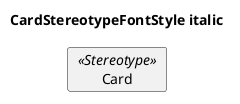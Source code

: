 @startuml
'!include ../../../plantuml-styles/plantuml-ae-skinparam-ex.iuml

skinparam CardStereotypeFontStyle italic

title CardStereotypeFontStyle italic

card Card <<Stereotype>>

@enduml